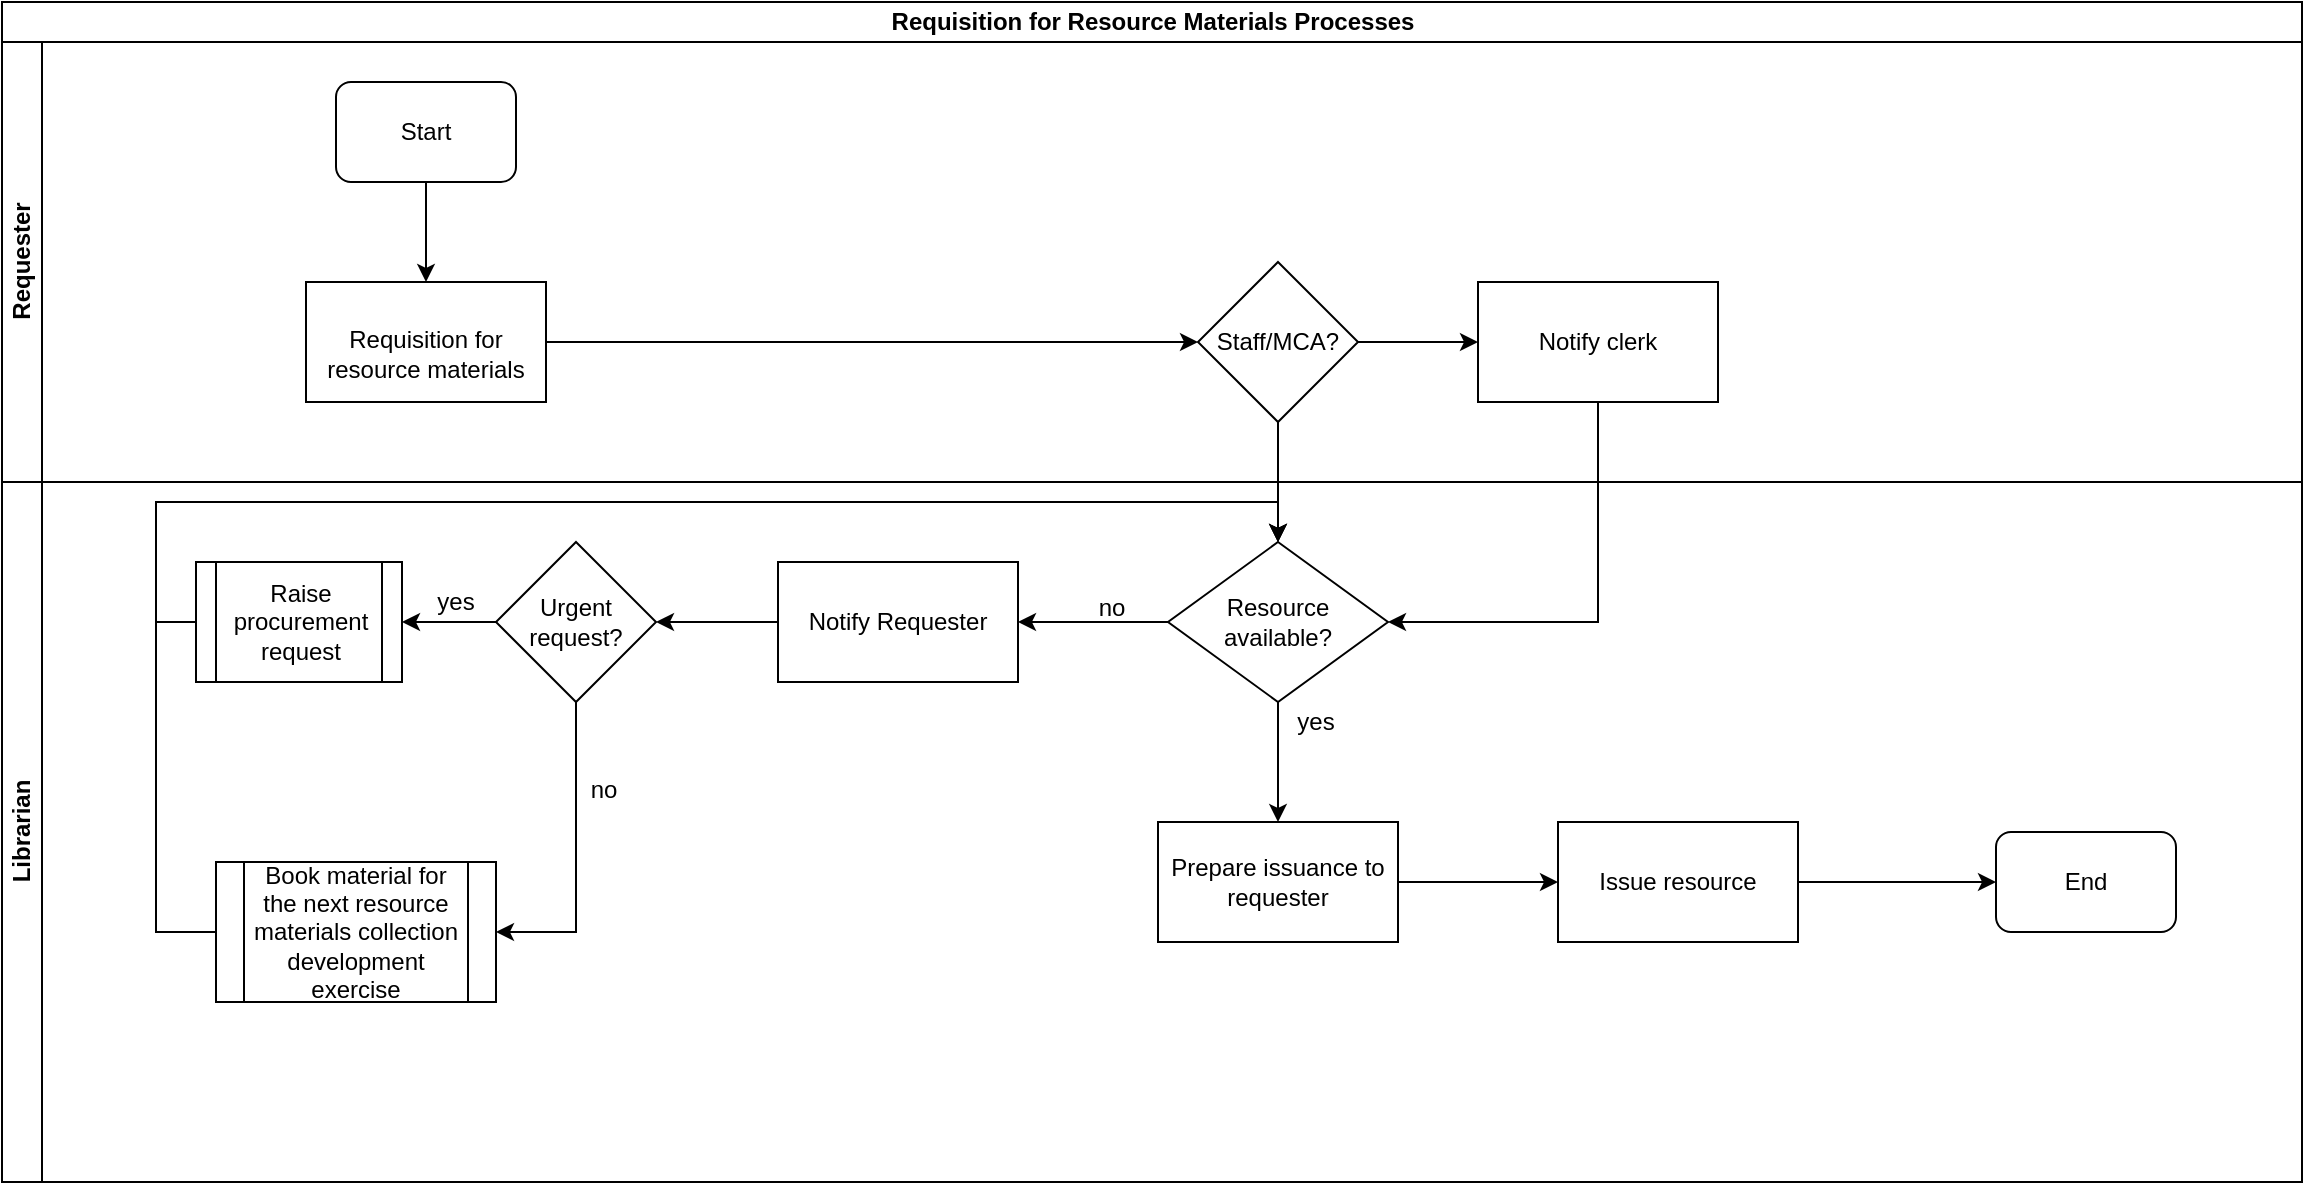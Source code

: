 <mxfile version="13.7.7" type="github">
  <diagram id="L49nDd7WiCvF9cDpSTCV" name="Page-1">
    <mxGraphModel dx="910" dy="487" grid="1" gridSize="10" guides="1" tooltips="1" connect="1" arrows="1" fold="1" page="1" pageScale="1" pageWidth="1169" pageHeight="827" math="0" shadow="0">
      <root>
        <mxCell id="0" />
        <mxCell id="1" parent="0" />
        <mxCell id="8L-_xUGGk6t0tHvqpUdU-1" value="Requisition for Resource Materials Processes" style="swimlane;html=1;childLayout=stackLayout;resizeParent=1;resizeParentMax=0;horizontal=1;startSize=20;horizontalStack=0;" vertex="1" parent="1">
          <mxGeometry x="10" y="10" width="1150" height="590" as="geometry" />
        </mxCell>
        <mxCell id="8L-_xUGGk6t0tHvqpUdU-2" value="Requester" style="swimlane;html=1;startSize=20;horizontal=0;" vertex="1" parent="8L-_xUGGk6t0tHvqpUdU-1">
          <mxGeometry y="20" width="1150" height="220" as="geometry" />
        </mxCell>
        <mxCell id="8L-_xUGGk6t0tHvqpUdU-7" value="" style="edgeStyle=orthogonalEdgeStyle;rounded=0;orthogonalLoop=1;jettySize=auto;html=1;entryX=0.5;entryY=0;entryDx=0;entryDy=0;" edge="1" parent="8L-_xUGGk6t0tHvqpUdU-2" source="8L-_xUGGk6t0tHvqpUdU-5" target="8L-_xUGGk6t0tHvqpUdU-8">
          <mxGeometry relative="1" as="geometry">
            <mxPoint x="347" y="135" as="targetPoint" />
          </mxGeometry>
        </mxCell>
        <mxCell id="8L-_xUGGk6t0tHvqpUdU-5" value="Start" style="rounded=1;whiteSpace=wrap;html=1;" vertex="1" parent="8L-_xUGGk6t0tHvqpUdU-2">
          <mxGeometry x="167" y="20" width="90" height="50" as="geometry" />
        </mxCell>
        <mxCell id="8L-_xUGGk6t0tHvqpUdU-8" value="&lt;p class=&quot;western&quot; style=&quot;margin-bottom: 0in&quot; lang=&quot;en-GB&quot;&gt;&lt;br/&gt;Requisition for resource materials&lt;/p&gt;&lt;br/&gt;" style="rounded=0;whiteSpace=wrap;html=1;" vertex="1" parent="8L-_xUGGk6t0tHvqpUdU-2">
          <mxGeometry x="152" y="120" width="120" height="60" as="geometry" />
        </mxCell>
        <mxCell id="8L-_xUGGk6t0tHvqpUdU-3" value="Librarian" style="swimlane;html=1;startSize=20;horizontal=0;" vertex="1" parent="8L-_xUGGk6t0tHvqpUdU-1">
          <mxGeometry y="240" width="1150" height="350" as="geometry" />
        </mxCell>
        <mxCell id="8L-_xUGGk6t0tHvqpUdU-23" value="yes" style="text;html=1;strokeColor=none;fillColor=none;align=center;verticalAlign=middle;whiteSpace=wrap;rounded=0;" vertex="1" parent="8L-_xUGGk6t0tHvqpUdU-3">
          <mxGeometry x="207" y="50" width="40" height="20" as="geometry" />
        </mxCell>
        <mxCell id="8L-_xUGGk6t0tHvqpUdU-30" value="" style="edgeStyle=orthogonalEdgeStyle;rounded=0;orthogonalLoop=1;jettySize=auto;html=1;entryX=0.5;entryY=0;entryDx=0;entryDy=0;" edge="1" parent="8L-_xUGGk6t0tHvqpUdU-3" source="8L-_xUGGk6t0tHvqpUdU-20" target="8L-_xUGGk6t0tHvqpUdU-12">
          <mxGeometry relative="1" as="geometry">
            <mxPoint x="17" y="70" as="targetPoint" />
            <Array as="points">
              <mxPoint x="77" y="70" />
              <mxPoint x="77" y="10" />
              <mxPoint x="638" y="10" />
            </Array>
          </mxGeometry>
        </mxCell>
        <mxCell id="8L-_xUGGk6t0tHvqpUdU-20" value="Raise procurement request" style="shape=process;whiteSpace=wrap;html=1;backgroundOutline=1;" vertex="1" parent="8L-_xUGGk6t0tHvqpUdU-3">
          <mxGeometry x="97" y="40" width="103" height="60" as="geometry" />
        </mxCell>
        <mxCell id="8L-_xUGGk6t0tHvqpUdU-12" value="Resource available?" style="rhombus;whiteSpace=wrap;html=1;" vertex="1" parent="8L-_xUGGk6t0tHvqpUdU-3">
          <mxGeometry x="583" y="30" width="110" height="80" as="geometry" />
        </mxCell>
        <mxCell id="8L-_xUGGk6t0tHvqpUdU-16" value="Urgent request?" style="rhombus;whiteSpace=wrap;html=1;" vertex="1" parent="8L-_xUGGk6t0tHvqpUdU-3">
          <mxGeometry x="247" y="30" width="80" height="80" as="geometry" />
        </mxCell>
        <mxCell id="8L-_xUGGk6t0tHvqpUdU-22" value="" style="edgeStyle=orthogonalEdgeStyle;rounded=0;orthogonalLoop=1;jettySize=auto;html=1;entryX=1;entryY=0.5;entryDx=0;entryDy=0;" edge="1" parent="8L-_xUGGk6t0tHvqpUdU-3" source="8L-_xUGGk6t0tHvqpUdU-16" target="8L-_xUGGk6t0tHvqpUdU-20">
          <mxGeometry relative="1" as="geometry">
            <mxPoint x="187" y="70" as="targetPoint" />
          </mxGeometry>
        </mxCell>
        <mxCell id="8L-_xUGGk6t0tHvqpUdU-25" value="" style="edgeStyle=orthogonalEdgeStyle;rounded=0;orthogonalLoop=1;jettySize=auto;html=1;entryX=1;entryY=0.5;entryDx=0;entryDy=0;" edge="1" parent="8L-_xUGGk6t0tHvqpUdU-3" source="8L-_xUGGk6t0tHvqpUdU-16" target="8L-_xUGGk6t0tHvqpUdU-24">
          <mxGeometry relative="1" as="geometry" />
        </mxCell>
        <mxCell id="8L-_xUGGk6t0tHvqpUdU-46" value="yes" style="text;html=1;strokeColor=none;fillColor=none;align=center;verticalAlign=middle;whiteSpace=wrap;rounded=0;" vertex="1" parent="8L-_xUGGk6t0tHvqpUdU-3">
          <mxGeometry x="637" y="110" width="40" height="20" as="geometry" />
        </mxCell>
        <mxCell id="8L-_xUGGk6t0tHvqpUdU-26" value="no" style="text;html=1;strokeColor=none;fillColor=none;align=center;verticalAlign=middle;whiteSpace=wrap;rounded=0;" vertex="1" parent="8L-_xUGGk6t0tHvqpUdU-3">
          <mxGeometry x="281" y="144" width="40" height="20" as="geometry" />
        </mxCell>
        <mxCell id="8L-_xUGGk6t0tHvqpUdU-28" value="" style="edgeStyle=orthogonalEdgeStyle;rounded=0;orthogonalLoop=1;jettySize=auto;html=1;entryX=0.5;entryY=0;entryDx=0;entryDy=0;" edge="1" parent="8L-_xUGGk6t0tHvqpUdU-3" source="8L-_xUGGk6t0tHvqpUdU-24" target="8L-_xUGGk6t0tHvqpUdU-12">
          <mxGeometry relative="1" as="geometry">
            <mxPoint x="17" y="225" as="targetPoint" />
            <Array as="points">
              <mxPoint x="77" y="225" />
              <mxPoint x="77" y="10" />
              <mxPoint x="638" y="10" />
            </Array>
          </mxGeometry>
        </mxCell>
        <mxCell id="8L-_xUGGk6t0tHvqpUdU-51" value="End" style="rounded=1;whiteSpace=wrap;html=1;" vertex="1" parent="8L-_xUGGk6t0tHvqpUdU-3">
          <mxGeometry x="997" y="175" width="90" height="50" as="geometry" />
        </mxCell>
        <mxCell id="8L-_xUGGk6t0tHvqpUdU-15" value="Prepare issuance to requester" style="rounded=0;whiteSpace=wrap;html=1;" vertex="1" parent="8L-_xUGGk6t0tHvqpUdU-3">
          <mxGeometry x="578" y="170" width="120" height="60" as="geometry" />
        </mxCell>
        <mxCell id="8L-_xUGGk6t0tHvqpUdU-24" value="Book material for the next resource materials collection development exercise" style="shape=process;whiteSpace=wrap;html=1;backgroundOutline=1;" vertex="1" parent="8L-_xUGGk6t0tHvqpUdU-3">
          <mxGeometry x="107" y="190" width="140" height="70" as="geometry" />
        </mxCell>
        <mxCell id="8L-_xUGGk6t0tHvqpUdU-14" value="" style="edgeStyle=orthogonalEdgeStyle;rounded=0;orthogonalLoop=1;jettySize=auto;html=1;" edge="1" parent="8L-_xUGGk6t0tHvqpUdU-3" source="8L-_xUGGk6t0tHvqpUdU-12" target="8L-_xUGGk6t0tHvqpUdU-15">
          <mxGeometry relative="1" as="geometry">
            <mxPoint x="638" y="180" as="targetPoint" />
          </mxGeometry>
        </mxCell>
        <mxCell id="8L-_xUGGk6t0tHvqpUdU-34" value="" style="edgeStyle=orthogonalEdgeStyle;rounded=0;orthogonalLoop=1;jettySize=auto;html=1;entryX=0.5;entryY=0;entryDx=0;entryDy=0;" edge="1" parent="1" source="8L-_xUGGk6t0tHvqpUdU-31" target="8L-_xUGGk6t0tHvqpUdU-12">
          <mxGeometry relative="1" as="geometry">
            <mxPoint x="643" y="300" as="targetPoint" />
          </mxGeometry>
        </mxCell>
        <mxCell id="8L-_xUGGk6t0tHvqpUdU-36" value="" style="edgeStyle=orthogonalEdgeStyle;rounded=0;orthogonalLoop=1;jettySize=auto;html=1;" edge="1" parent="1" source="8L-_xUGGk6t0tHvqpUdU-31" target="8L-_xUGGk6t0tHvqpUdU-35">
          <mxGeometry relative="1" as="geometry" />
        </mxCell>
        <mxCell id="8L-_xUGGk6t0tHvqpUdU-31" value="Staff/MCA?" style="rhombus;whiteSpace=wrap;html=1;rounded=0;" vertex="1" parent="1">
          <mxGeometry x="608" y="140" width="80" height="80" as="geometry" />
        </mxCell>
        <mxCell id="8L-_xUGGk6t0tHvqpUdU-32" value="" style="edgeStyle=orthogonalEdgeStyle;rounded=0;orthogonalLoop=1;jettySize=auto;html=1;" edge="1" parent="1" source="8L-_xUGGk6t0tHvqpUdU-8" target="8L-_xUGGk6t0tHvqpUdU-31">
          <mxGeometry relative="1" as="geometry" />
        </mxCell>
        <mxCell id="8L-_xUGGk6t0tHvqpUdU-38" value="" style="edgeStyle=orthogonalEdgeStyle;rounded=0;orthogonalLoop=1;jettySize=auto;html=1;entryX=1;entryY=0.5;entryDx=0;entryDy=0;" edge="1" parent="1" source="8L-_xUGGk6t0tHvqpUdU-35" target="8L-_xUGGk6t0tHvqpUdU-12">
          <mxGeometry relative="1" as="geometry">
            <mxPoint x="808" y="290" as="targetPoint" />
            <Array as="points">
              <mxPoint x="808" y="320" />
            </Array>
          </mxGeometry>
        </mxCell>
        <mxCell id="8L-_xUGGk6t0tHvqpUdU-35" value="Notify clerk" style="whiteSpace=wrap;html=1;rounded=0;" vertex="1" parent="1">
          <mxGeometry x="748" y="150" width="120" height="60" as="geometry" />
        </mxCell>
        <mxCell id="8L-_xUGGk6t0tHvqpUdU-45" value="" style="edgeStyle=orthogonalEdgeStyle;rounded=0;orthogonalLoop=1;jettySize=auto;html=1;entryX=1;entryY=0.5;entryDx=0;entryDy=0;" edge="1" parent="1" source="8L-_xUGGk6t0tHvqpUdU-41" target="8L-_xUGGk6t0tHvqpUdU-16">
          <mxGeometry relative="1" as="geometry">
            <mxPoint x="318" y="320" as="targetPoint" />
          </mxGeometry>
        </mxCell>
        <mxCell id="8L-_xUGGk6t0tHvqpUdU-41" value="Notify Requester" style="whiteSpace=wrap;html=1;" vertex="1" parent="1">
          <mxGeometry x="398" y="290" width="120" height="60" as="geometry" />
        </mxCell>
        <mxCell id="8L-_xUGGk6t0tHvqpUdU-42" value="" style="edgeStyle=orthogonalEdgeStyle;rounded=0;orthogonalLoop=1;jettySize=auto;html=1;" edge="1" parent="1" source="8L-_xUGGk6t0tHvqpUdU-12" target="8L-_xUGGk6t0tHvqpUdU-41">
          <mxGeometry relative="1" as="geometry" />
        </mxCell>
        <mxCell id="8L-_xUGGk6t0tHvqpUdU-43" value="no" style="text;html=1;strokeColor=none;fillColor=none;align=center;verticalAlign=middle;whiteSpace=wrap;rounded=0;" vertex="1" parent="1">
          <mxGeometry x="545" y="303" width="40" height="20" as="geometry" />
        </mxCell>
        <mxCell id="8L-_xUGGk6t0tHvqpUdU-50" value="" style="edgeStyle=orthogonalEdgeStyle;rounded=0;orthogonalLoop=1;jettySize=auto;html=1;entryX=0;entryY=0.5;entryDx=0;entryDy=0;" edge="1" parent="1" source="8L-_xUGGk6t0tHvqpUdU-47" target="8L-_xUGGk6t0tHvqpUdU-51">
          <mxGeometry relative="1" as="geometry">
            <mxPoint x="1008" y="450" as="targetPoint" />
          </mxGeometry>
        </mxCell>
        <mxCell id="8L-_xUGGk6t0tHvqpUdU-47" value="Issue resource" style="whiteSpace=wrap;html=1;rounded=0;" vertex="1" parent="1">
          <mxGeometry x="788" y="420" width="120" height="60" as="geometry" />
        </mxCell>
        <mxCell id="8L-_xUGGk6t0tHvqpUdU-48" value="" style="edgeStyle=orthogonalEdgeStyle;rounded=0;orthogonalLoop=1;jettySize=auto;html=1;" edge="1" parent="1" source="8L-_xUGGk6t0tHvqpUdU-15" target="8L-_xUGGk6t0tHvqpUdU-47">
          <mxGeometry relative="1" as="geometry" />
        </mxCell>
      </root>
    </mxGraphModel>
  </diagram>
</mxfile>
